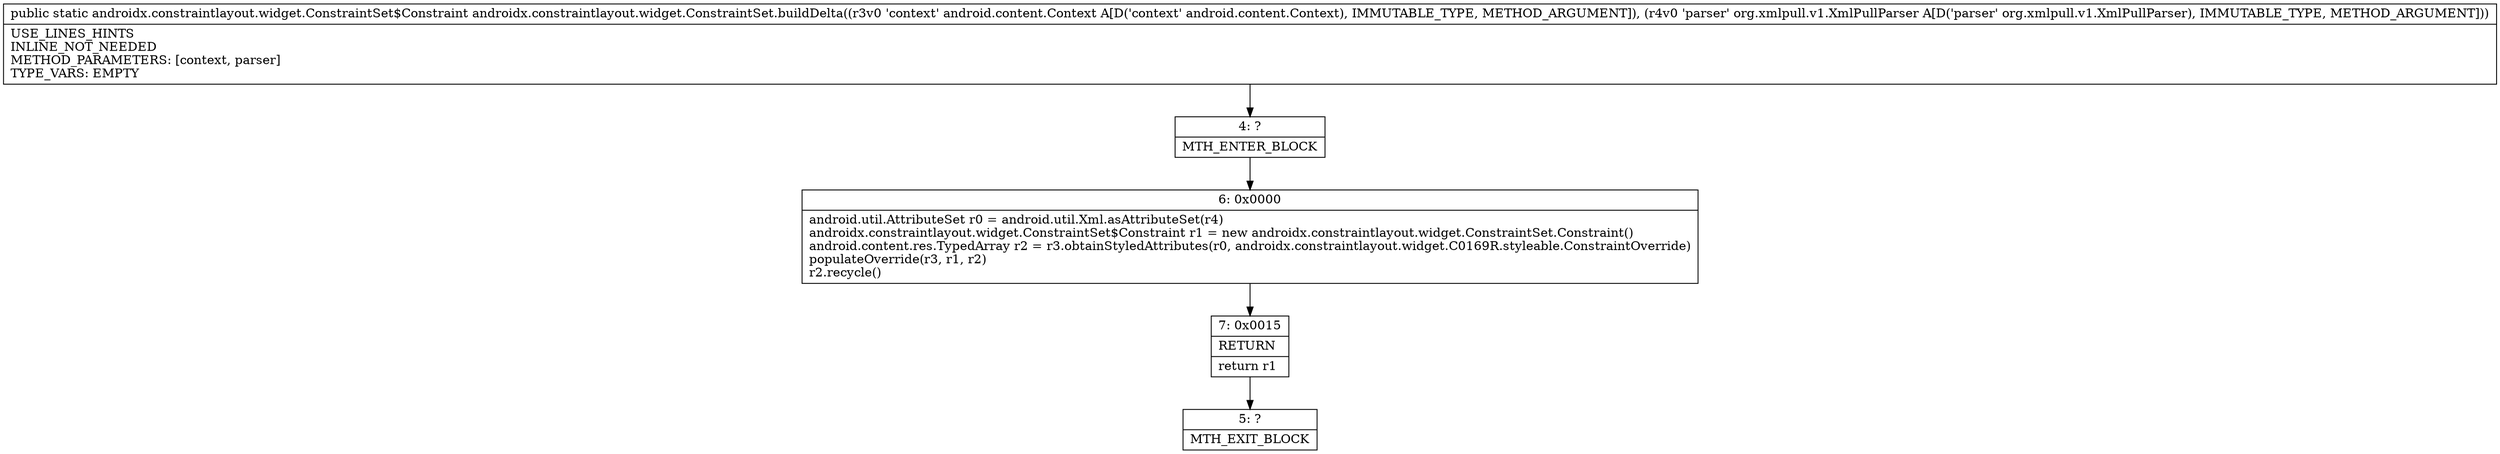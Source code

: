 digraph "CFG forandroidx.constraintlayout.widget.ConstraintSet.buildDelta(Landroid\/content\/Context;Lorg\/xmlpull\/v1\/XmlPullParser;)Landroidx\/constraintlayout\/widget\/ConstraintSet$Constraint;" {
Node_4 [shape=record,label="{4\:\ ?|MTH_ENTER_BLOCK\l}"];
Node_6 [shape=record,label="{6\:\ 0x0000|android.util.AttributeSet r0 = android.util.Xml.asAttributeSet(r4)\landroidx.constraintlayout.widget.ConstraintSet$Constraint r1 = new androidx.constraintlayout.widget.ConstraintSet.Constraint()\landroid.content.res.TypedArray r2 = r3.obtainStyledAttributes(r0, androidx.constraintlayout.widget.C0169R.styleable.ConstraintOverride)\lpopulateOverride(r3, r1, r2)\lr2.recycle()\l}"];
Node_7 [shape=record,label="{7\:\ 0x0015|RETURN\l|return r1\l}"];
Node_5 [shape=record,label="{5\:\ ?|MTH_EXIT_BLOCK\l}"];
MethodNode[shape=record,label="{public static androidx.constraintlayout.widget.ConstraintSet$Constraint androidx.constraintlayout.widget.ConstraintSet.buildDelta((r3v0 'context' android.content.Context A[D('context' android.content.Context), IMMUTABLE_TYPE, METHOD_ARGUMENT]), (r4v0 'parser' org.xmlpull.v1.XmlPullParser A[D('parser' org.xmlpull.v1.XmlPullParser), IMMUTABLE_TYPE, METHOD_ARGUMENT]))  | USE_LINES_HINTS\lINLINE_NOT_NEEDED\lMETHOD_PARAMETERS: [context, parser]\lTYPE_VARS: EMPTY\l}"];
MethodNode -> Node_4;Node_4 -> Node_6;
Node_6 -> Node_7;
Node_7 -> Node_5;
}

